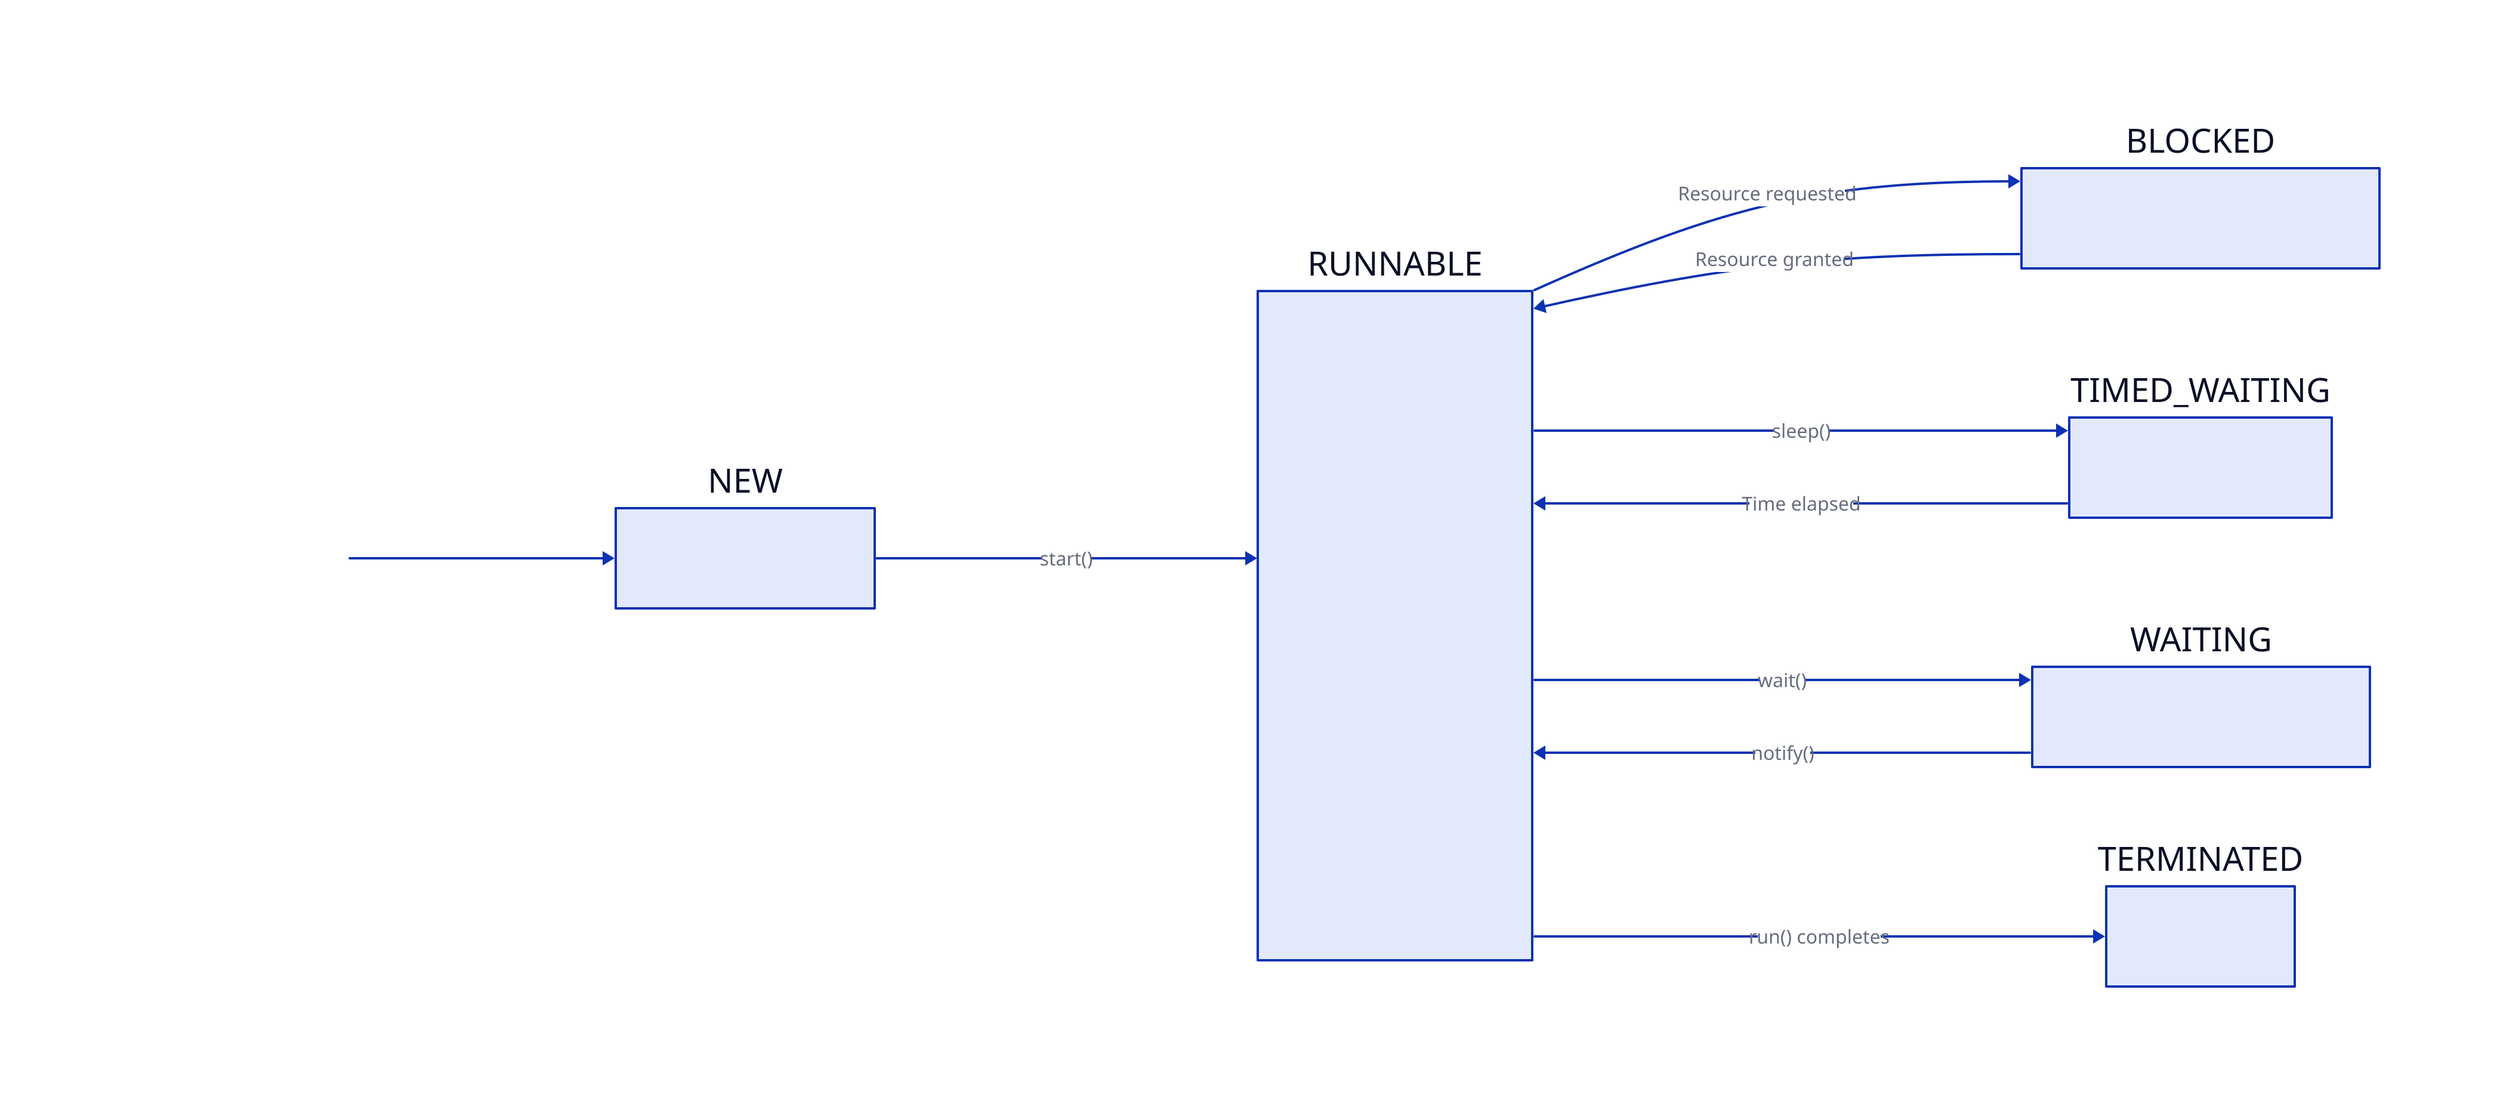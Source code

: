 direction: right

create: |md 
# Create thread
|

NEW {
    a:|md Created but not started|
}
RUNNABLE {
    a:|md Running or able to be run|
}
BLOCKED {
    a:|md Waiting to enter synchronized block|
}
TIMED_WAITING {
    a:|md Waiting a specified time|
}
WAITING {
    a:|md Waiting indefinitely to be notified|
}
TERMINATED {
    a:|md Task complete|
}

create -> NEW
NEW -> RUNNABLE: start()
RUNNABLE -> BLOCKED: Resource requested
BLOCKED -> RUNNABLE: Resource granted
RUNNABLE -> WAITING: wait()
WAITING -> RUNNABLE: notify()
RUNNABLE -> TIMED_WAITING: sleep()
TIMED_WAITING -> RUNNABLE: Time elapsed
RUNNABLE -> TERMINATED: run() completes

